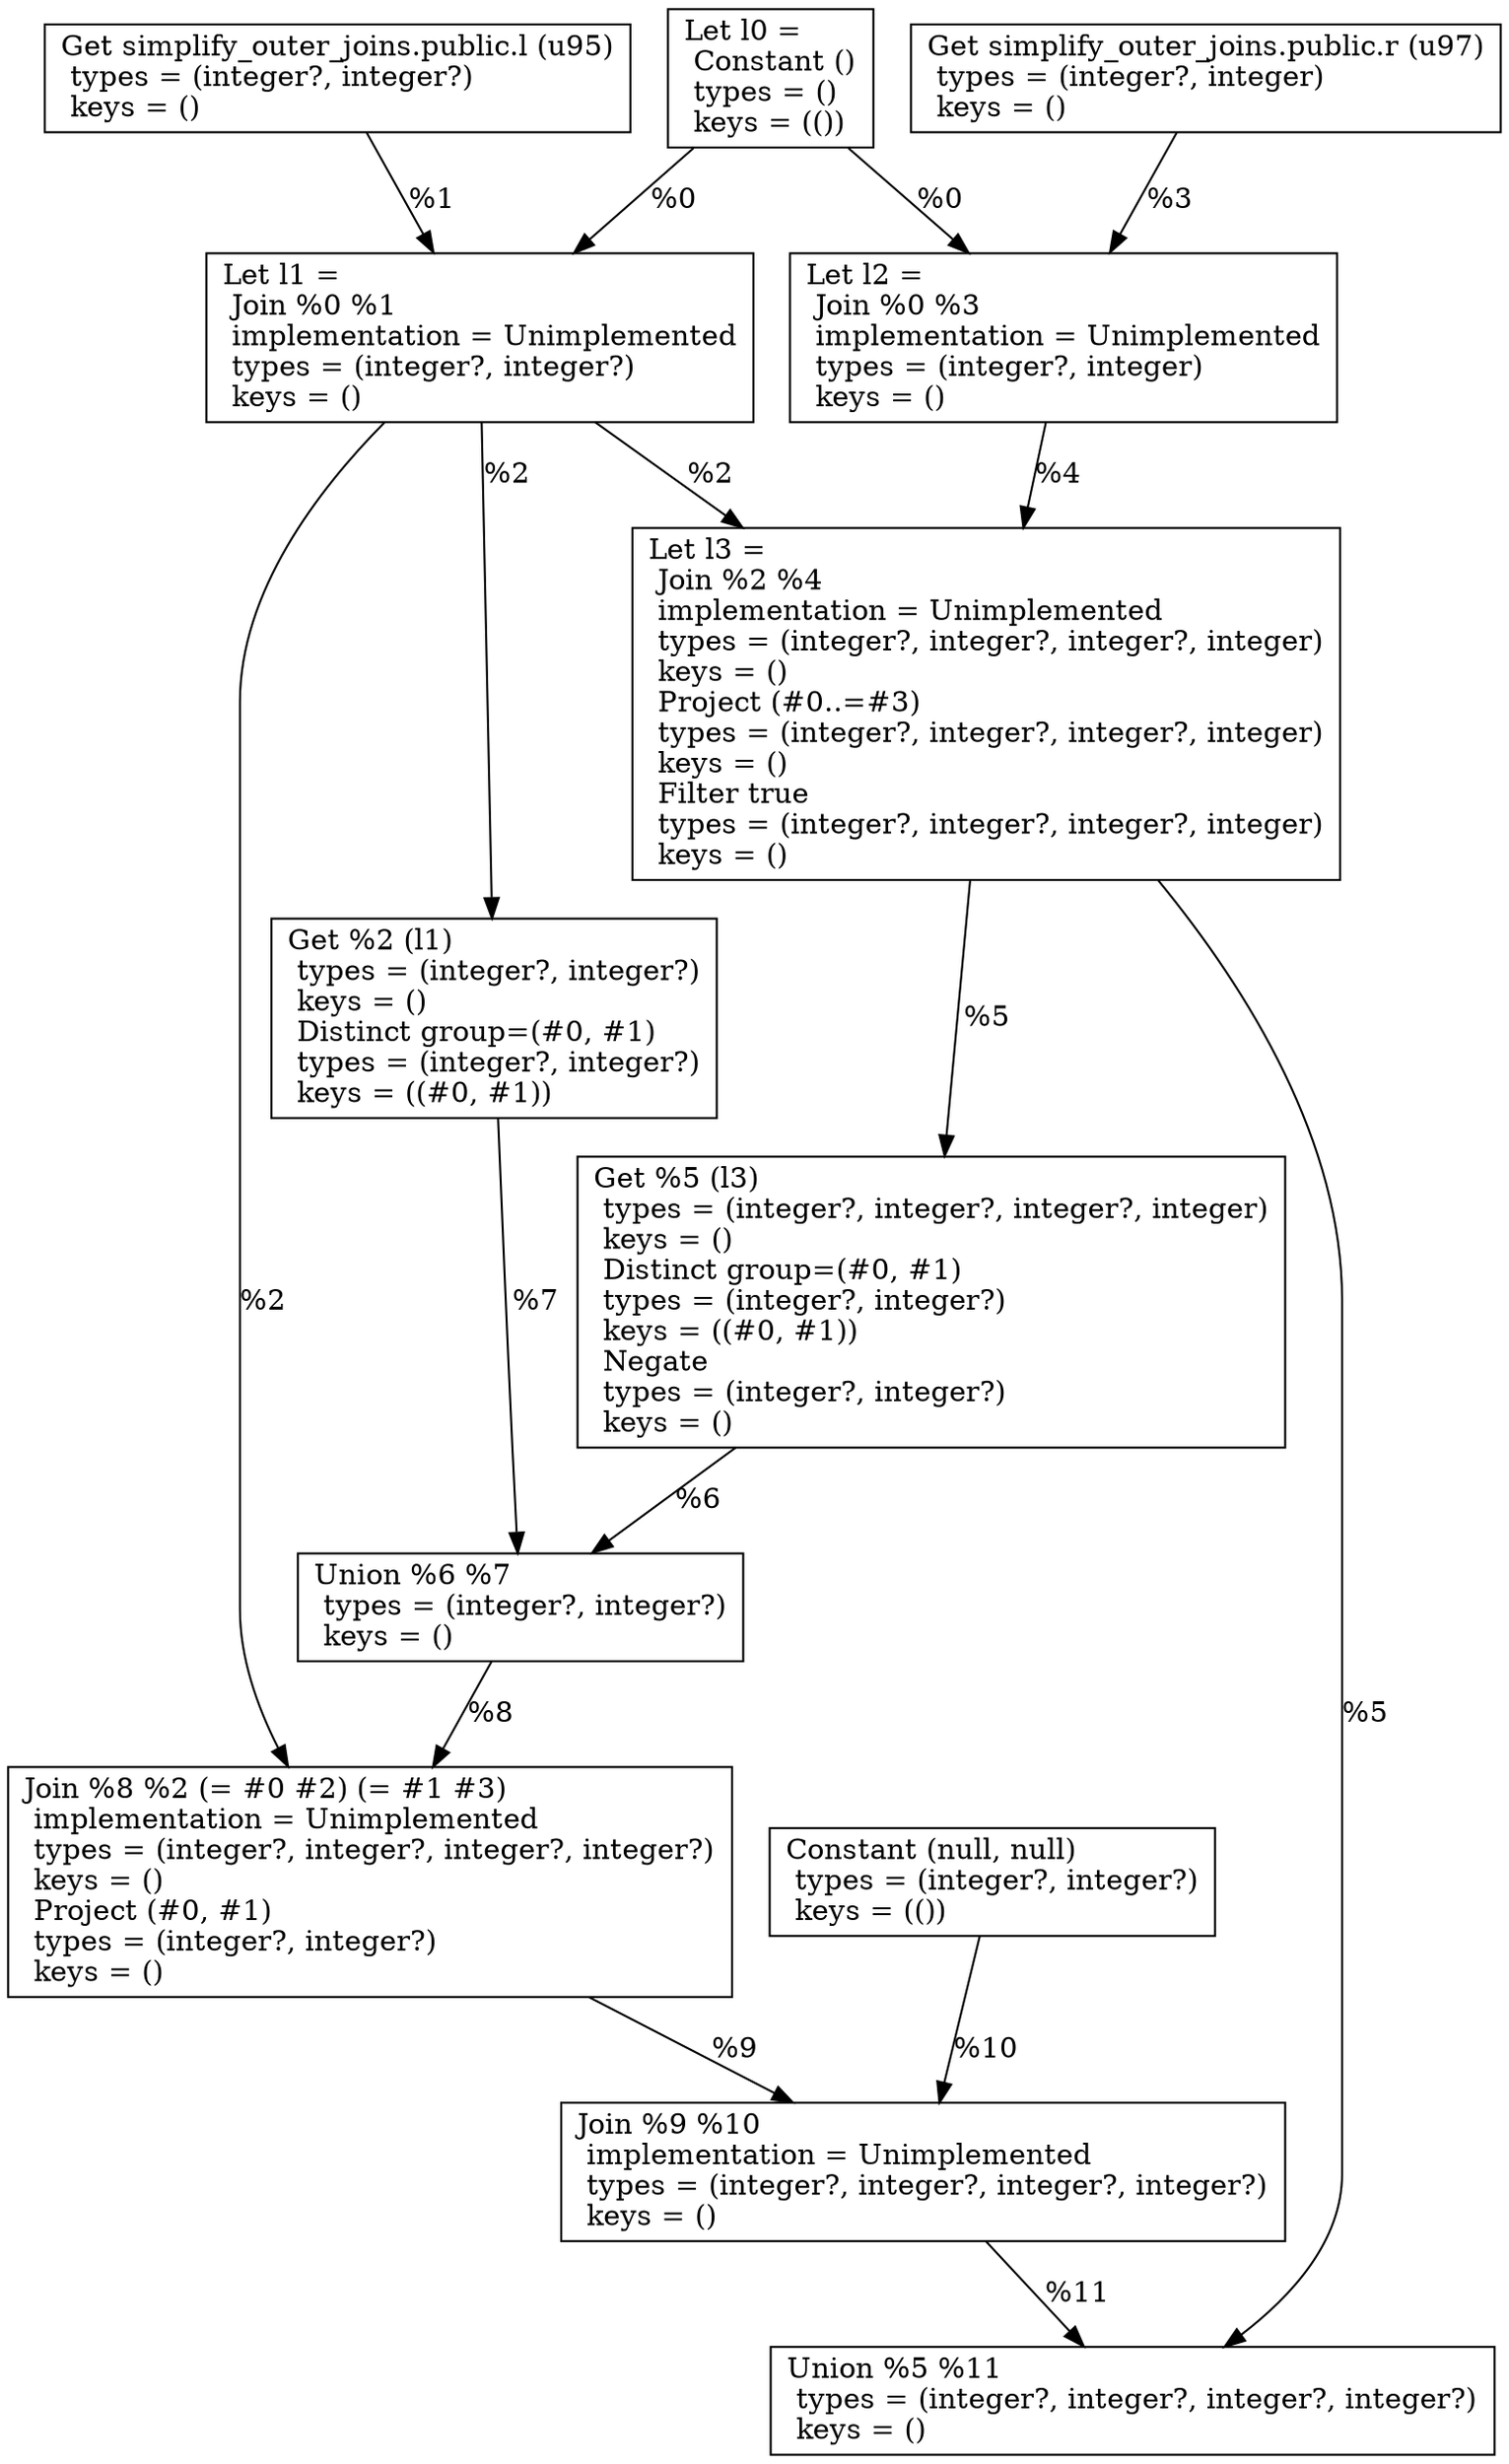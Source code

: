 digraph G {
    node0 [shape = record, label="Let l0 =\l Constant ()\l  types = ()\l  keys = (())\l"]
    node1 [shape = record, label=" Get simplify_outer_joins.public.l (u95)\l  types = (integer?, integer?)\l  keys = ()\l"]
    node2 [shape = record, label="Let l1 =\l Join %0 %1\l  implementation = Unimplemented\l  types = (integer?, integer?)\l  keys = ()\l"]
    node3 [shape = record, label=" Get simplify_outer_joins.public.r (u97)\l  types = (integer?, integer)\l  keys = ()\l"]
    node4 [shape = record, label="Let l2 =\l Join %0 %3\l  implementation = Unimplemented\l  types = (integer?, integer)\l  keys = ()\l"]
    node5 [shape = record, label="Let l3 =\l Join %2 %4\l  implementation = Unimplemented\l  types = (integer?, integer?, integer?, integer)\l  keys = ()\l Project (#0..=#3)\l  types = (integer?, integer?, integer?, integer)\l  keys = ()\l Filter true\l  types = (integer?, integer?, integer?, integer)\l  keys = ()\l"]
    node6 [shape = record, label=" Get %5 (l3)\l  types = (integer?, integer?, integer?, integer)\l  keys = ()\l Distinct group=(#0, #1)\l  types = (integer?, integer?)\l  keys = ((#0, #1))\l Negate\l  types = (integer?, integer?)\l  keys = ()\l"]
    node7 [shape = record, label=" Get %2 (l1)\l  types = (integer?, integer?)\l  keys = ()\l Distinct group=(#0, #1)\l  types = (integer?, integer?)\l  keys = ((#0, #1))\l"]
    node8 [shape = record, label=" Union %6 %7\l  types = (integer?, integer?)\l  keys = ()\l"]
    node9 [shape = record, label=" Join %8 %2 (= #0 #2) (= #1 #3)\l  implementation = Unimplemented\l  types = (integer?, integer?, integer?, integer?)\l  keys = ()\l Project (#0, #1)\l  types = (integer?, integer?)\l  keys = ()\l"]
    node10 [shape = record, label=" Constant (null, null)\l  types = (integer?, integer?)\l  keys = (())\l"]
    node11 [shape = record, label=" Join %9 %10\l  implementation = Unimplemented\l  types = (integer?, integer?, integer?, integer?)\l  keys = ()\l"]
    node12 [shape = record, label=" Union %5 %11\l  types = (integer?, integer?, integer?, integer?)\l  keys = ()\l"]
    node5 -> node12 [label = "%5\l"]
    node0 -> node2 [label = "%0\l"]
    node7 -> node8 [label = "%7\l"]
    node3 -> node4 [label = "%3\l"]
    node2 -> node5 [label = "%2\l"]
    node2 -> node9 [label = "%2\l"]
    node10 -> node11 [label = "%10\l"]
    node11 -> node12 [label = "%11\l"]
    node4 -> node5 [label = "%4\l"]
    node5 -> node6 [label = "%5\l"]
    node8 -> node9 [label = "%8\l"]
    node9 -> node11 [label = "%9\l"]
    node2 -> node7 [label = "%2\l"]
    node0 -> node4 [label = "%0\l"]
    node1 -> node2 [label = "%1\l"]
    node6 -> node8 [label = "%6\l"]
}

